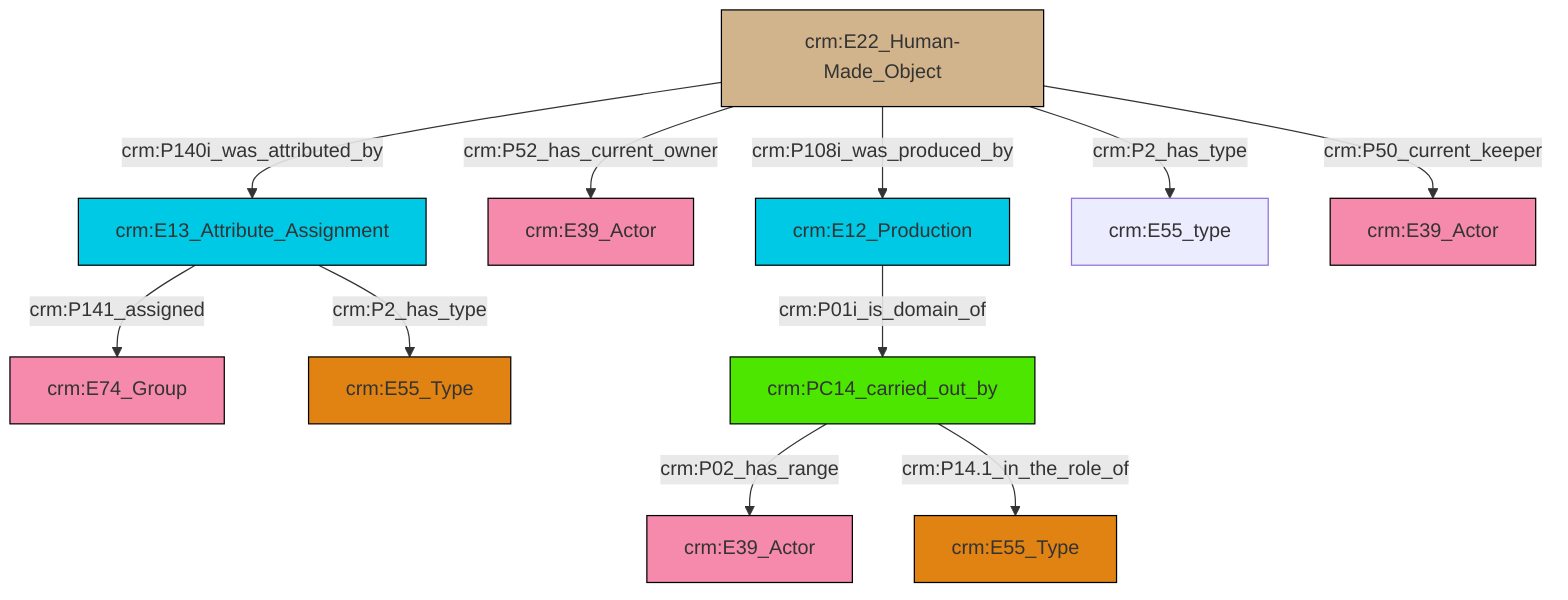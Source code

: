 graph TD
classDef Literal fill:#f2f2f2,stroke:#000000;
classDef CRM_Entity fill:#FFFFFF,stroke:#000000;
classDef Temporal_Entity fill:#00C9E6, stroke:#000000;
classDef Type fill:#E18312, stroke:#000000;
classDef Time-Span fill:#2C9C91, stroke:#000000;
classDef Appellation fill:#FFEB7F, stroke:#000000;
classDef Place fill:#008836, stroke:#000000;
classDef Persistent_Item fill:#B266B2, stroke:#000000;
classDef Conceptual_Object fill:#FFD700, stroke:#000000;
classDef Physical_Thing fill:#D2B48C, stroke:#000000;
classDef Actor fill:#f58aad, stroke:#000000;
classDef PC_Classes fill:#4ce600, stroke:#000000;
classDef Multi fill:#cccccc,stroke:#000000;

6["crm:E22_Human-Made_Object"]:::Physical_Thing -->|crm:P108i_was_produced_by| 7["crm:E12_Production"]:::Temporal_Entity
6["crm:E22_Human-Made_Object"]:::Physical_Thing -->|crm:P52_has_current_owner| 8["crm:E39_Actor"]:::Actor
9["crm:E13_Attribute_Assignment"]:::Temporal_Entity -->|crm:P141_assigned| 2["crm:E74_Group"]:::Actor
6["crm:E22_Human-Made_Object"]:::Physical_Thing -->|crm:P140i_was_attributed_by| 9["crm:E13_Attribute_Assignment"]:::Temporal_Entity
6["crm:E22_Human-Made_Object"]:::Physical_Thing -->|crm:P2_has_type| 11["crm:E55_type"]:::Default
6["crm:E22_Human-Made_Object"]:::Physical_Thing -->|crm:P50_current_keeper| 12["crm:E39_Actor"]:::Actor
15["crm:PC14_carried_out_by"]:::PC_Classes -->|crm:P02_has_range| 0["crm:E39_Actor"]:::Actor
9["crm:E13_Attribute_Assignment"]:::Temporal_Entity -->|crm:P2_has_type| 4["crm:E55_Type"]:::Type
15["crm:PC14_carried_out_by"]:::PC_Classes -->|crm:P14.1_in_the_role_of| 16["crm:E55_Type"]:::Type
7["crm:E12_Production"]:::Temporal_Entity -->|crm:P01i_is_domain_of| 15["crm:PC14_carried_out_by"]:::PC_Classes